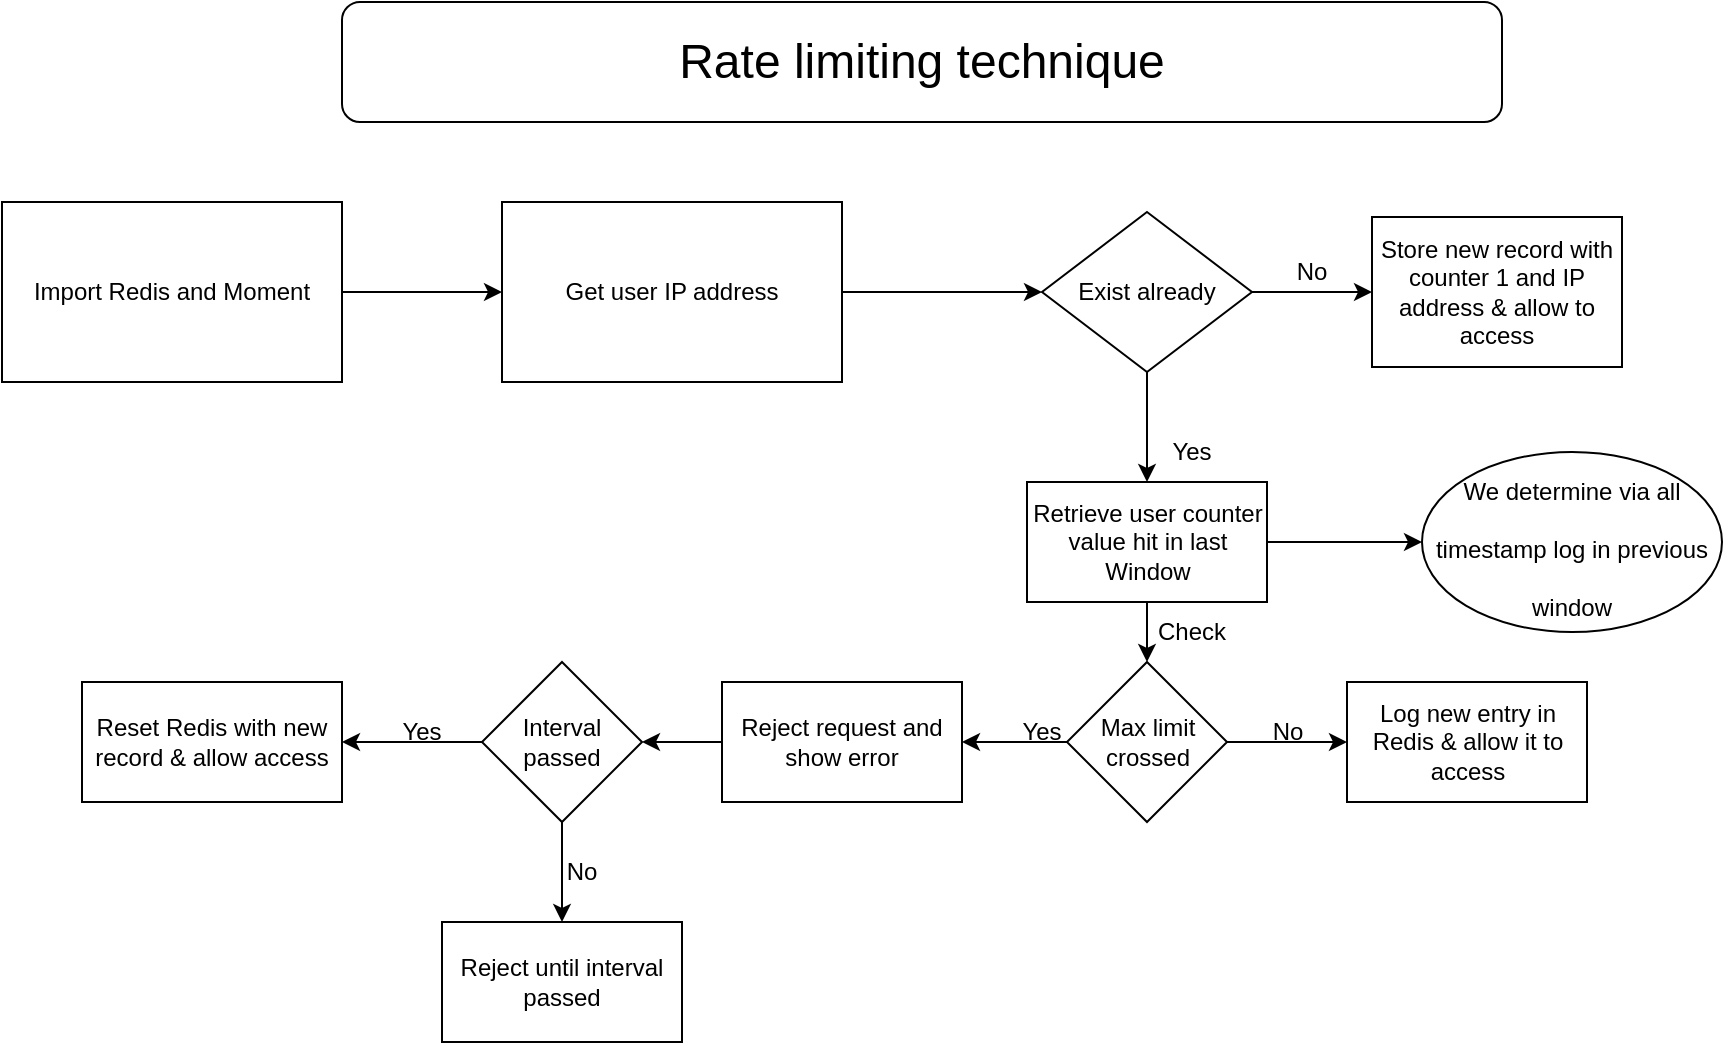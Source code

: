 <mxfile version="20.5.1" type="device"><diagram id="WyeC4_Tt4pzv5gy2aUwK" name="Page-1"><mxGraphModel dx="1834" dy="422" grid="1" gridSize="10" guides="1" tooltips="1" connect="1" arrows="1" fold="1" page="1" pageScale="1" pageWidth="850" pageHeight="1100" math="0" shadow="0"><root><mxCell id="0"/><mxCell id="1" parent="0"/><mxCell id="SXtVgqNSVzI2dHgERLZV-3" value="" style="edgeStyle=orthogonalEdgeStyle;rounded=0;orthogonalLoop=1;jettySize=auto;html=1;" edge="1" parent="1" source="SXtVgqNSVzI2dHgERLZV-1" target="SXtVgqNSVzI2dHgERLZV-2"><mxGeometry relative="1" as="geometry"/></mxCell><mxCell id="SXtVgqNSVzI2dHgERLZV-1" value="Import Redis and Moment" style="rounded=0;whiteSpace=wrap;html=1;" vertex="1" parent="1"><mxGeometry x="-40" y="100" width="170" height="90" as="geometry"/></mxCell><mxCell id="SXtVgqNSVzI2dHgERLZV-12" value="" style="edgeStyle=orthogonalEdgeStyle;rounded=0;orthogonalLoop=1;jettySize=auto;html=1;" edge="1" parent="1" source="SXtVgqNSVzI2dHgERLZV-2" target="SXtVgqNSVzI2dHgERLZV-11"><mxGeometry relative="1" as="geometry"/></mxCell><mxCell id="SXtVgqNSVzI2dHgERLZV-2" value="Get user IP address" style="rounded=0;whiteSpace=wrap;html=1;" vertex="1" parent="1"><mxGeometry x="210" y="100" width="170" height="90" as="geometry"/></mxCell><mxCell id="SXtVgqNSVzI2dHgERLZV-15" value="" style="edgeStyle=orthogonalEdgeStyle;rounded=0;orthogonalLoop=1;jettySize=auto;html=1;" edge="1" parent="1" source="SXtVgqNSVzI2dHgERLZV-11" target="SXtVgqNSVzI2dHgERLZV-14"><mxGeometry relative="1" as="geometry"/></mxCell><mxCell id="SXtVgqNSVzI2dHgERLZV-18" value="" style="edgeStyle=orthogonalEdgeStyle;rounded=0;orthogonalLoop=1;jettySize=auto;html=1;" edge="1" parent="1" source="SXtVgqNSVzI2dHgERLZV-11" target="SXtVgqNSVzI2dHgERLZV-17"><mxGeometry relative="1" as="geometry"/></mxCell><mxCell id="SXtVgqNSVzI2dHgERLZV-11" value="Exist already" style="rhombus;whiteSpace=wrap;html=1;rounded=0;" vertex="1" parent="1"><mxGeometry x="480" y="105" width="105" height="80" as="geometry"/></mxCell><mxCell id="SXtVgqNSVzI2dHgERLZV-22" value="" style="edgeStyle=orthogonalEdgeStyle;rounded=0;orthogonalLoop=1;jettySize=auto;html=1;" edge="1" parent="1" source="SXtVgqNSVzI2dHgERLZV-14" target="SXtVgqNSVzI2dHgERLZV-21"><mxGeometry relative="1" as="geometry"/></mxCell><mxCell id="SXtVgqNSVzI2dHgERLZV-45" value="" style="edgeStyle=orthogonalEdgeStyle;rounded=0;orthogonalLoop=1;jettySize=auto;html=1;fontSize=24;" edge="1" parent="1" source="SXtVgqNSVzI2dHgERLZV-14" target="SXtVgqNSVzI2dHgERLZV-44"><mxGeometry relative="1" as="geometry"/></mxCell><mxCell id="SXtVgqNSVzI2dHgERLZV-14" value="Retrieve user counter value hit in last Window" style="whiteSpace=wrap;html=1;rounded=0;" vertex="1" parent="1"><mxGeometry x="472.5" y="240" width="120" height="60" as="geometry"/></mxCell><mxCell id="SXtVgqNSVzI2dHgERLZV-16" value="Yes" style="text;html=1;strokeColor=none;fillColor=none;align=center;verticalAlign=middle;whiteSpace=wrap;rounded=0;" vertex="1" parent="1"><mxGeometry x="525" y="210" width="60" height="30" as="geometry"/></mxCell><mxCell id="SXtVgqNSVzI2dHgERLZV-17" value="Store new record with counter 1 and IP address &amp;amp; allow to access" style="whiteSpace=wrap;html=1;rounded=0;" vertex="1" parent="1"><mxGeometry x="645" y="107.5" width="125" height="75" as="geometry"/></mxCell><mxCell id="SXtVgqNSVzI2dHgERLZV-19" value="No" style="text;html=1;strokeColor=none;fillColor=none;align=center;verticalAlign=middle;whiteSpace=wrap;rounded=0;" vertex="1" parent="1"><mxGeometry x="585" y="120" width="60" height="30" as="geometry"/></mxCell><mxCell id="SXtVgqNSVzI2dHgERLZV-24" value="" style="edgeStyle=orthogonalEdgeStyle;rounded=0;orthogonalLoop=1;jettySize=auto;html=1;" edge="1" parent="1" source="SXtVgqNSVzI2dHgERLZV-21" target="SXtVgqNSVzI2dHgERLZV-23"><mxGeometry relative="1" as="geometry"/></mxCell><mxCell id="SXtVgqNSVzI2dHgERLZV-29" value="" style="edgeStyle=orthogonalEdgeStyle;rounded=0;orthogonalLoop=1;jettySize=auto;html=1;" edge="1" parent="1" source="SXtVgqNSVzI2dHgERLZV-21" target="SXtVgqNSVzI2dHgERLZV-28"><mxGeometry relative="1" as="geometry"/></mxCell><mxCell id="SXtVgqNSVzI2dHgERLZV-21" value="Max limit&lt;br&gt;crossed" style="rhombus;whiteSpace=wrap;html=1;rounded=0;" vertex="1" parent="1"><mxGeometry x="492.5" y="330" width="80" height="80" as="geometry"/></mxCell><mxCell id="SXtVgqNSVzI2dHgERLZV-35" value="" style="edgeStyle=orthogonalEdgeStyle;rounded=0;orthogonalLoop=1;jettySize=auto;html=1;" edge="1" parent="1" source="SXtVgqNSVzI2dHgERLZV-23" target="SXtVgqNSVzI2dHgERLZV-34"><mxGeometry relative="1" as="geometry"/></mxCell><mxCell id="SXtVgqNSVzI2dHgERLZV-23" value="Reject request and show error" style="whiteSpace=wrap;html=1;rounded=0;" vertex="1" parent="1"><mxGeometry x="320" y="340" width="120" height="60" as="geometry"/></mxCell><mxCell id="SXtVgqNSVzI2dHgERLZV-25" value="Yes" style="text;html=1;strokeColor=none;fillColor=none;align=center;verticalAlign=middle;whiteSpace=wrap;rounded=0;" vertex="1" parent="1"><mxGeometry x="450" y="350" width="60" height="30" as="geometry"/></mxCell><mxCell id="SXtVgqNSVzI2dHgERLZV-28" value="Log new entry in Redis &amp;amp; allow it to access" style="whiteSpace=wrap;html=1;rounded=0;" vertex="1" parent="1"><mxGeometry x="632.5" y="340" width="120" height="60" as="geometry"/></mxCell><mxCell id="SXtVgqNSVzI2dHgERLZV-30" value="No" style="text;html=1;strokeColor=none;fillColor=none;align=center;verticalAlign=middle;whiteSpace=wrap;rounded=0;" vertex="1" parent="1"><mxGeometry x="572.5" y="350" width="60" height="30" as="geometry"/></mxCell><mxCell id="SXtVgqNSVzI2dHgERLZV-31" value="Check" style="text;html=1;strokeColor=none;fillColor=none;align=center;verticalAlign=middle;whiteSpace=wrap;rounded=0;" vertex="1" parent="1"><mxGeometry x="525" y="300" width="60" height="30" as="geometry"/></mxCell><mxCell id="SXtVgqNSVzI2dHgERLZV-37" value="" style="edgeStyle=orthogonalEdgeStyle;rounded=0;orthogonalLoop=1;jettySize=auto;html=1;" edge="1" parent="1" source="SXtVgqNSVzI2dHgERLZV-34" target="SXtVgqNSVzI2dHgERLZV-36"><mxGeometry relative="1" as="geometry"/></mxCell><mxCell id="SXtVgqNSVzI2dHgERLZV-40" value="" style="edgeStyle=orthogonalEdgeStyle;rounded=0;orthogonalLoop=1;jettySize=auto;html=1;" edge="1" parent="1" source="SXtVgqNSVzI2dHgERLZV-34" target="SXtVgqNSVzI2dHgERLZV-39"><mxGeometry relative="1" as="geometry"/></mxCell><mxCell id="SXtVgqNSVzI2dHgERLZV-34" value="Interval passed" style="rhombus;whiteSpace=wrap;html=1;rounded=0;" vertex="1" parent="1"><mxGeometry x="200" y="330" width="80" height="80" as="geometry"/></mxCell><mxCell id="SXtVgqNSVzI2dHgERLZV-36" value="Reset Redis with new record &amp;amp; allow access" style="whiteSpace=wrap;html=1;rounded=0;" vertex="1" parent="1"><mxGeometry y="340" width="130" height="60" as="geometry"/></mxCell><mxCell id="SXtVgqNSVzI2dHgERLZV-38" value="Yes" style="text;html=1;strokeColor=none;fillColor=none;align=center;verticalAlign=middle;whiteSpace=wrap;rounded=0;" vertex="1" parent="1"><mxGeometry x="140" y="350" width="60" height="30" as="geometry"/></mxCell><mxCell id="SXtVgqNSVzI2dHgERLZV-39" value="Reject until interval passed" style="whiteSpace=wrap;html=1;rounded=0;" vertex="1" parent="1"><mxGeometry x="180" y="460" width="120" height="60" as="geometry"/></mxCell><mxCell id="SXtVgqNSVzI2dHgERLZV-41" value="No" style="text;html=1;strokeColor=none;fillColor=none;align=center;verticalAlign=middle;whiteSpace=wrap;rounded=0;" vertex="1" parent="1"><mxGeometry x="220" y="420" width="60" height="30" as="geometry"/></mxCell><mxCell id="SXtVgqNSVzI2dHgERLZV-43" value="Rate limiting technique" style="rounded=1;whiteSpace=wrap;html=1;fontSize=24;" vertex="1" parent="1"><mxGeometry x="130" width="580" height="60" as="geometry"/></mxCell><mxCell id="SXtVgqNSVzI2dHgERLZV-44" value="&lt;span style=&quot;font-size: 12px;&quot;&gt;We determine via all timestamp log in previous window&lt;/span&gt;" style="ellipse;whiteSpace=wrap;html=1;fontSize=24;" vertex="1" parent="1"><mxGeometry x="670" y="225" width="150" height="90" as="geometry"/></mxCell></root></mxGraphModel></diagram></mxfile>